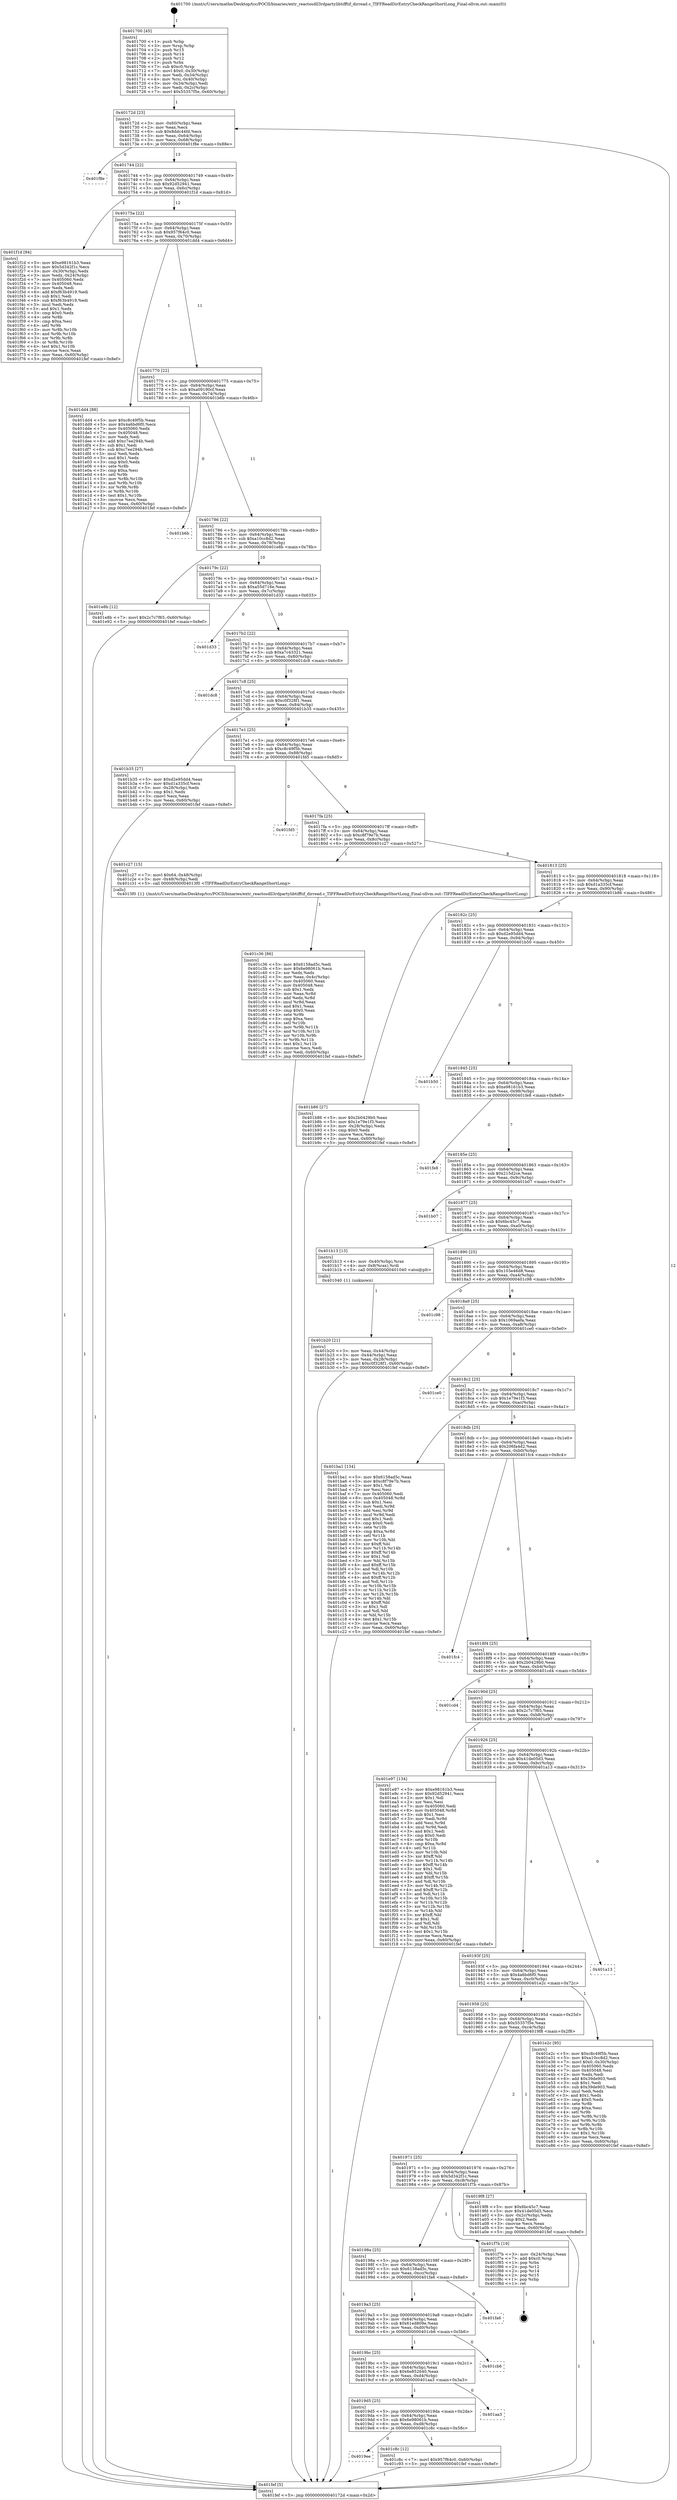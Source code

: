 digraph "0x401700" {
  label = "0x401700 (/mnt/c/Users/mathe/Desktop/tcc/POCII/binaries/extr_reactosdll3rdpartylibtifftif_dirread.c_TIFFReadDirEntryCheckRangeShortLong_Final-ollvm.out::main(0))"
  labelloc = "t"
  node[shape=record]

  Entry [label="",width=0.3,height=0.3,shape=circle,fillcolor=black,style=filled]
  "0x40172d" [label="{
     0x40172d [23]\l
     | [instrs]\l
     &nbsp;&nbsp;0x40172d \<+3\>: mov -0x60(%rbp),%eax\l
     &nbsp;&nbsp;0x401730 \<+2\>: mov %eax,%ecx\l
     &nbsp;&nbsp;0x401732 \<+6\>: sub $0x8ddc44fd,%ecx\l
     &nbsp;&nbsp;0x401738 \<+3\>: mov %eax,-0x64(%rbp)\l
     &nbsp;&nbsp;0x40173b \<+3\>: mov %ecx,-0x68(%rbp)\l
     &nbsp;&nbsp;0x40173e \<+6\>: je 0000000000401f8e \<main+0x88e\>\l
  }"]
  "0x401f8e" [label="{
     0x401f8e\l
  }", style=dashed]
  "0x401744" [label="{
     0x401744 [22]\l
     | [instrs]\l
     &nbsp;&nbsp;0x401744 \<+5\>: jmp 0000000000401749 \<main+0x49\>\l
     &nbsp;&nbsp;0x401749 \<+3\>: mov -0x64(%rbp),%eax\l
     &nbsp;&nbsp;0x40174c \<+5\>: sub $0x92d52941,%eax\l
     &nbsp;&nbsp;0x401751 \<+3\>: mov %eax,-0x6c(%rbp)\l
     &nbsp;&nbsp;0x401754 \<+6\>: je 0000000000401f1d \<main+0x81d\>\l
  }"]
  Exit [label="",width=0.3,height=0.3,shape=circle,fillcolor=black,style=filled,peripheries=2]
  "0x401f1d" [label="{
     0x401f1d [94]\l
     | [instrs]\l
     &nbsp;&nbsp;0x401f1d \<+5\>: mov $0xe98161b3,%eax\l
     &nbsp;&nbsp;0x401f22 \<+5\>: mov $0x5d342f1c,%ecx\l
     &nbsp;&nbsp;0x401f27 \<+3\>: mov -0x30(%rbp),%edx\l
     &nbsp;&nbsp;0x401f2a \<+3\>: mov %edx,-0x24(%rbp)\l
     &nbsp;&nbsp;0x401f2d \<+7\>: mov 0x405060,%edx\l
     &nbsp;&nbsp;0x401f34 \<+7\>: mov 0x405048,%esi\l
     &nbsp;&nbsp;0x401f3b \<+2\>: mov %edx,%edi\l
     &nbsp;&nbsp;0x401f3d \<+6\>: add $0xf63b4919,%edi\l
     &nbsp;&nbsp;0x401f43 \<+3\>: sub $0x1,%edi\l
     &nbsp;&nbsp;0x401f46 \<+6\>: sub $0xf63b4919,%edi\l
     &nbsp;&nbsp;0x401f4c \<+3\>: imul %edi,%edx\l
     &nbsp;&nbsp;0x401f4f \<+3\>: and $0x1,%edx\l
     &nbsp;&nbsp;0x401f52 \<+3\>: cmp $0x0,%edx\l
     &nbsp;&nbsp;0x401f55 \<+4\>: sete %r8b\l
     &nbsp;&nbsp;0x401f59 \<+3\>: cmp $0xa,%esi\l
     &nbsp;&nbsp;0x401f5c \<+4\>: setl %r9b\l
     &nbsp;&nbsp;0x401f60 \<+3\>: mov %r8b,%r10b\l
     &nbsp;&nbsp;0x401f63 \<+3\>: and %r9b,%r10b\l
     &nbsp;&nbsp;0x401f66 \<+3\>: xor %r9b,%r8b\l
     &nbsp;&nbsp;0x401f69 \<+3\>: or %r8b,%r10b\l
     &nbsp;&nbsp;0x401f6c \<+4\>: test $0x1,%r10b\l
     &nbsp;&nbsp;0x401f70 \<+3\>: cmovne %ecx,%eax\l
     &nbsp;&nbsp;0x401f73 \<+3\>: mov %eax,-0x60(%rbp)\l
     &nbsp;&nbsp;0x401f76 \<+5\>: jmp 0000000000401fef \<main+0x8ef\>\l
  }"]
  "0x40175a" [label="{
     0x40175a [22]\l
     | [instrs]\l
     &nbsp;&nbsp;0x40175a \<+5\>: jmp 000000000040175f \<main+0x5f\>\l
     &nbsp;&nbsp;0x40175f \<+3\>: mov -0x64(%rbp),%eax\l
     &nbsp;&nbsp;0x401762 \<+5\>: sub $0x957f64c0,%eax\l
     &nbsp;&nbsp;0x401767 \<+3\>: mov %eax,-0x70(%rbp)\l
     &nbsp;&nbsp;0x40176a \<+6\>: je 0000000000401dd4 \<main+0x6d4\>\l
  }"]
  "0x4019ee" [label="{
     0x4019ee\l
  }", style=dashed]
  "0x401dd4" [label="{
     0x401dd4 [88]\l
     | [instrs]\l
     &nbsp;&nbsp;0x401dd4 \<+5\>: mov $0xc8c49f5b,%eax\l
     &nbsp;&nbsp;0x401dd9 \<+5\>: mov $0x4a6bd6f0,%ecx\l
     &nbsp;&nbsp;0x401dde \<+7\>: mov 0x405060,%edx\l
     &nbsp;&nbsp;0x401de5 \<+7\>: mov 0x405048,%esi\l
     &nbsp;&nbsp;0x401dec \<+2\>: mov %edx,%edi\l
     &nbsp;&nbsp;0x401dee \<+6\>: add $0xc7ee294b,%edi\l
     &nbsp;&nbsp;0x401df4 \<+3\>: sub $0x1,%edi\l
     &nbsp;&nbsp;0x401df7 \<+6\>: sub $0xc7ee294b,%edi\l
     &nbsp;&nbsp;0x401dfd \<+3\>: imul %edi,%edx\l
     &nbsp;&nbsp;0x401e00 \<+3\>: and $0x1,%edx\l
     &nbsp;&nbsp;0x401e03 \<+3\>: cmp $0x0,%edx\l
     &nbsp;&nbsp;0x401e06 \<+4\>: sete %r8b\l
     &nbsp;&nbsp;0x401e0a \<+3\>: cmp $0xa,%esi\l
     &nbsp;&nbsp;0x401e0d \<+4\>: setl %r9b\l
     &nbsp;&nbsp;0x401e11 \<+3\>: mov %r8b,%r10b\l
     &nbsp;&nbsp;0x401e14 \<+3\>: and %r9b,%r10b\l
     &nbsp;&nbsp;0x401e17 \<+3\>: xor %r9b,%r8b\l
     &nbsp;&nbsp;0x401e1a \<+3\>: or %r8b,%r10b\l
     &nbsp;&nbsp;0x401e1d \<+4\>: test $0x1,%r10b\l
     &nbsp;&nbsp;0x401e21 \<+3\>: cmovne %ecx,%eax\l
     &nbsp;&nbsp;0x401e24 \<+3\>: mov %eax,-0x60(%rbp)\l
     &nbsp;&nbsp;0x401e27 \<+5\>: jmp 0000000000401fef \<main+0x8ef\>\l
  }"]
  "0x401770" [label="{
     0x401770 [22]\l
     | [instrs]\l
     &nbsp;&nbsp;0x401770 \<+5\>: jmp 0000000000401775 \<main+0x75\>\l
     &nbsp;&nbsp;0x401775 \<+3\>: mov -0x64(%rbp),%eax\l
     &nbsp;&nbsp;0x401778 \<+5\>: sub $0xa09190cf,%eax\l
     &nbsp;&nbsp;0x40177d \<+3\>: mov %eax,-0x74(%rbp)\l
     &nbsp;&nbsp;0x401780 \<+6\>: je 0000000000401b6b \<main+0x46b\>\l
  }"]
  "0x401c8c" [label="{
     0x401c8c [12]\l
     | [instrs]\l
     &nbsp;&nbsp;0x401c8c \<+7\>: movl $0x957f64c0,-0x60(%rbp)\l
     &nbsp;&nbsp;0x401c93 \<+5\>: jmp 0000000000401fef \<main+0x8ef\>\l
  }"]
  "0x401b6b" [label="{
     0x401b6b\l
  }", style=dashed]
  "0x401786" [label="{
     0x401786 [22]\l
     | [instrs]\l
     &nbsp;&nbsp;0x401786 \<+5\>: jmp 000000000040178b \<main+0x8b\>\l
     &nbsp;&nbsp;0x40178b \<+3\>: mov -0x64(%rbp),%eax\l
     &nbsp;&nbsp;0x40178e \<+5\>: sub $0xa10cc8d2,%eax\l
     &nbsp;&nbsp;0x401793 \<+3\>: mov %eax,-0x78(%rbp)\l
     &nbsp;&nbsp;0x401796 \<+6\>: je 0000000000401e8b \<main+0x78b\>\l
  }"]
  "0x4019d5" [label="{
     0x4019d5 [25]\l
     | [instrs]\l
     &nbsp;&nbsp;0x4019d5 \<+5\>: jmp 00000000004019da \<main+0x2da\>\l
     &nbsp;&nbsp;0x4019da \<+3\>: mov -0x64(%rbp),%eax\l
     &nbsp;&nbsp;0x4019dd \<+5\>: sub $0x6e98061b,%eax\l
     &nbsp;&nbsp;0x4019e2 \<+6\>: mov %eax,-0xd8(%rbp)\l
     &nbsp;&nbsp;0x4019e8 \<+6\>: je 0000000000401c8c \<main+0x58c\>\l
  }"]
  "0x401e8b" [label="{
     0x401e8b [12]\l
     | [instrs]\l
     &nbsp;&nbsp;0x401e8b \<+7\>: movl $0x2c7c7f65,-0x60(%rbp)\l
     &nbsp;&nbsp;0x401e92 \<+5\>: jmp 0000000000401fef \<main+0x8ef\>\l
  }"]
  "0x40179c" [label="{
     0x40179c [22]\l
     | [instrs]\l
     &nbsp;&nbsp;0x40179c \<+5\>: jmp 00000000004017a1 \<main+0xa1\>\l
     &nbsp;&nbsp;0x4017a1 \<+3\>: mov -0x64(%rbp),%eax\l
     &nbsp;&nbsp;0x4017a4 \<+5\>: sub $0xa55d716e,%eax\l
     &nbsp;&nbsp;0x4017a9 \<+3\>: mov %eax,-0x7c(%rbp)\l
     &nbsp;&nbsp;0x4017ac \<+6\>: je 0000000000401d33 \<main+0x633\>\l
  }"]
  "0x401aa3" [label="{
     0x401aa3\l
  }", style=dashed]
  "0x401d33" [label="{
     0x401d33\l
  }", style=dashed]
  "0x4017b2" [label="{
     0x4017b2 [22]\l
     | [instrs]\l
     &nbsp;&nbsp;0x4017b2 \<+5\>: jmp 00000000004017b7 \<main+0xb7\>\l
     &nbsp;&nbsp;0x4017b7 \<+3\>: mov -0x64(%rbp),%eax\l
     &nbsp;&nbsp;0x4017ba \<+5\>: sub $0xa7c43321,%eax\l
     &nbsp;&nbsp;0x4017bf \<+3\>: mov %eax,-0x80(%rbp)\l
     &nbsp;&nbsp;0x4017c2 \<+6\>: je 0000000000401dc8 \<main+0x6c8\>\l
  }"]
  "0x4019bc" [label="{
     0x4019bc [25]\l
     | [instrs]\l
     &nbsp;&nbsp;0x4019bc \<+5\>: jmp 00000000004019c1 \<main+0x2c1\>\l
     &nbsp;&nbsp;0x4019c1 \<+3\>: mov -0x64(%rbp),%eax\l
     &nbsp;&nbsp;0x4019c4 \<+5\>: sub $0x6e852640,%eax\l
     &nbsp;&nbsp;0x4019c9 \<+6\>: mov %eax,-0xd4(%rbp)\l
     &nbsp;&nbsp;0x4019cf \<+6\>: je 0000000000401aa3 \<main+0x3a3\>\l
  }"]
  "0x401dc8" [label="{
     0x401dc8\l
  }", style=dashed]
  "0x4017c8" [label="{
     0x4017c8 [25]\l
     | [instrs]\l
     &nbsp;&nbsp;0x4017c8 \<+5\>: jmp 00000000004017cd \<main+0xcd\>\l
     &nbsp;&nbsp;0x4017cd \<+3\>: mov -0x64(%rbp),%eax\l
     &nbsp;&nbsp;0x4017d0 \<+5\>: sub $0xc0f328f1,%eax\l
     &nbsp;&nbsp;0x4017d5 \<+6\>: mov %eax,-0x84(%rbp)\l
     &nbsp;&nbsp;0x4017db \<+6\>: je 0000000000401b35 \<main+0x435\>\l
  }"]
  "0x401cb6" [label="{
     0x401cb6\l
  }", style=dashed]
  "0x401b35" [label="{
     0x401b35 [27]\l
     | [instrs]\l
     &nbsp;&nbsp;0x401b35 \<+5\>: mov $0xd2e95dd4,%eax\l
     &nbsp;&nbsp;0x401b3a \<+5\>: mov $0xd1a335cf,%ecx\l
     &nbsp;&nbsp;0x401b3f \<+3\>: mov -0x28(%rbp),%edx\l
     &nbsp;&nbsp;0x401b42 \<+3\>: cmp $0x1,%edx\l
     &nbsp;&nbsp;0x401b45 \<+3\>: cmovl %ecx,%eax\l
     &nbsp;&nbsp;0x401b48 \<+3\>: mov %eax,-0x60(%rbp)\l
     &nbsp;&nbsp;0x401b4b \<+5\>: jmp 0000000000401fef \<main+0x8ef\>\l
  }"]
  "0x4017e1" [label="{
     0x4017e1 [25]\l
     | [instrs]\l
     &nbsp;&nbsp;0x4017e1 \<+5\>: jmp 00000000004017e6 \<main+0xe6\>\l
     &nbsp;&nbsp;0x4017e6 \<+3\>: mov -0x64(%rbp),%eax\l
     &nbsp;&nbsp;0x4017e9 \<+5\>: sub $0xc8c49f5b,%eax\l
     &nbsp;&nbsp;0x4017ee \<+6\>: mov %eax,-0x88(%rbp)\l
     &nbsp;&nbsp;0x4017f4 \<+6\>: je 0000000000401fd5 \<main+0x8d5\>\l
  }"]
  "0x4019a3" [label="{
     0x4019a3 [25]\l
     | [instrs]\l
     &nbsp;&nbsp;0x4019a3 \<+5\>: jmp 00000000004019a8 \<main+0x2a8\>\l
     &nbsp;&nbsp;0x4019a8 \<+3\>: mov -0x64(%rbp),%eax\l
     &nbsp;&nbsp;0x4019ab \<+5\>: sub $0x61ed809e,%eax\l
     &nbsp;&nbsp;0x4019b0 \<+6\>: mov %eax,-0xd0(%rbp)\l
     &nbsp;&nbsp;0x4019b6 \<+6\>: je 0000000000401cb6 \<main+0x5b6\>\l
  }"]
  "0x401fd5" [label="{
     0x401fd5\l
  }", style=dashed]
  "0x4017fa" [label="{
     0x4017fa [25]\l
     | [instrs]\l
     &nbsp;&nbsp;0x4017fa \<+5\>: jmp 00000000004017ff \<main+0xff\>\l
     &nbsp;&nbsp;0x4017ff \<+3\>: mov -0x64(%rbp),%eax\l
     &nbsp;&nbsp;0x401802 \<+5\>: sub $0xc8f79e7b,%eax\l
     &nbsp;&nbsp;0x401807 \<+6\>: mov %eax,-0x8c(%rbp)\l
     &nbsp;&nbsp;0x40180d \<+6\>: je 0000000000401c27 \<main+0x527\>\l
  }"]
  "0x401fa6" [label="{
     0x401fa6\l
  }", style=dashed]
  "0x401c27" [label="{
     0x401c27 [15]\l
     | [instrs]\l
     &nbsp;&nbsp;0x401c27 \<+7\>: movl $0x64,-0x48(%rbp)\l
     &nbsp;&nbsp;0x401c2e \<+3\>: mov -0x48(%rbp),%edi\l
     &nbsp;&nbsp;0x401c31 \<+5\>: call 00000000004013f0 \<TIFFReadDirEntryCheckRangeShortLong\>\l
     | [calls]\l
     &nbsp;&nbsp;0x4013f0 \{1\} (/mnt/c/Users/mathe/Desktop/tcc/POCII/binaries/extr_reactosdll3rdpartylibtifftif_dirread.c_TIFFReadDirEntryCheckRangeShortLong_Final-ollvm.out::TIFFReadDirEntryCheckRangeShortLong)\l
  }"]
  "0x401813" [label="{
     0x401813 [25]\l
     | [instrs]\l
     &nbsp;&nbsp;0x401813 \<+5\>: jmp 0000000000401818 \<main+0x118\>\l
     &nbsp;&nbsp;0x401818 \<+3\>: mov -0x64(%rbp),%eax\l
     &nbsp;&nbsp;0x40181b \<+5\>: sub $0xd1a335cf,%eax\l
     &nbsp;&nbsp;0x401820 \<+6\>: mov %eax,-0x90(%rbp)\l
     &nbsp;&nbsp;0x401826 \<+6\>: je 0000000000401b86 \<main+0x486\>\l
  }"]
  "0x40198a" [label="{
     0x40198a [25]\l
     | [instrs]\l
     &nbsp;&nbsp;0x40198a \<+5\>: jmp 000000000040198f \<main+0x28f\>\l
     &nbsp;&nbsp;0x40198f \<+3\>: mov -0x64(%rbp),%eax\l
     &nbsp;&nbsp;0x401992 \<+5\>: sub $0x6158ad5c,%eax\l
     &nbsp;&nbsp;0x401997 \<+6\>: mov %eax,-0xcc(%rbp)\l
     &nbsp;&nbsp;0x40199d \<+6\>: je 0000000000401fa6 \<main+0x8a6\>\l
  }"]
  "0x401b86" [label="{
     0x401b86 [27]\l
     | [instrs]\l
     &nbsp;&nbsp;0x401b86 \<+5\>: mov $0x2b0429b0,%eax\l
     &nbsp;&nbsp;0x401b8b \<+5\>: mov $0x1e79e1f3,%ecx\l
     &nbsp;&nbsp;0x401b90 \<+3\>: mov -0x28(%rbp),%edx\l
     &nbsp;&nbsp;0x401b93 \<+3\>: cmp $0x0,%edx\l
     &nbsp;&nbsp;0x401b96 \<+3\>: cmove %ecx,%eax\l
     &nbsp;&nbsp;0x401b99 \<+3\>: mov %eax,-0x60(%rbp)\l
     &nbsp;&nbsp;0x401b9c \<+5\>: jmp 0000000000401fef \<main+0x8ef\>\l
  }"]
  "0x40182c" [label="{
     0x40182c [25]\l
     | [instrs]\l
     &nbsp;&nbsp;0x40182c \<+5\>: jmp 0000000000401831 \<main+0x131\>\l
     &nbsp;&nbsp;0x401831 \<+3\>: mov -0x64(%rbp),%eax\l
     &nbsp;&nbsp;0x401834 \<+5\>: sub $0xd2e95dd4,%eax\l
     &nbsp;&nbsp;0x401839 \<+6\>: mov %eax,-0x94(%rbp)\l
     &nbsp;&nbsp;0x40183f \<+6\>: je 0000000000401b50 \<main+0x450\>\l
  }"]
  "0x401f7b" [label="{
     0x401f7b [19]\l
     | [instrs]\l
     &nbsp;&nbsp;0x401f7b \<+3\>: mov -0x24(%rbp),%eax\l
     &nbsp;&nbsp;0x401f7e \<+7\>: add $0xc0,%rsp\l
     &nbsp;&nbsp;0x401f85 \<+1\>: pop %rbx\l
     &nbsp;&nbsp;0x401f86 \<+2\>: pop %r12\l
     &nbsp;&nbsp;0x401f88 \<+2\>: pop %r14\l
     &nbsp;&nbsp;0x401f8a \<+2\>: pop %r15\l
     &nbsp;&nbsp;0x401f8c \<+1\>: pop %rbp\l
     &nbsp;&nbsp;0x401f8d \<+1\>: ret\l
  }"]
  "0x401b50" [label="{
     0x401b50\l
  }", style=dashed]
  "0x401845" [label="{
     0x401845 [25]\l
     | [instrs]\l
     &nbsp;&nbsp;0x401845 \<+5\>: jmp 000000000040184a \<main+0x14a\>\l
     &nbsp;&nbsp;0x40184a \<+3\>: mov -0x64(%rbp),%eax\l
     &nbsp;&nbsp;0x40184d \<+5\>: sub $0xe98161b3,%eax\l
     &nbsp;&nbsp;0x401852 \<+6\>: mov %eax,-0x98(%rbp)\l
     &nbsp;&nbsp;0x401858 \<+6\>: je 0000000000401fe8 \<main+0x8e8\>\l
  }"]
  "0x401c36" [label="{
     0x401c36 [86]\l
     | [instrs]\l
     &nbsp;&nbsp;0x401c36 \<+5\>: mov $0x6158ad5c,%edi\l
     &nbsp;&nbsp;0x401c3b \<+5\>: mov $0x6e98061b,%ecx\l
     &nbsp;&nbsp;0x401c40 \<+2\>: xor %edx,%edx\l
     &nbsp;&nbsp;0x401c42 \<+3\>: mov %eax,-0x4c(%rbp)\l
     &nbsp;&nbsp;0x401c45 \<+7\>: mov 0x405060,%eax\l
     &nbsp;&nbsp;0x401c4c \<+7\>: mov 0x405048,%esi\l
     &nbsp;&nbsp;0x401c53 \<+3\>: sub $0x1,%edx\l
     &nbsp;&nbsp;0x401c56 \<+3\>: mov %eax,%r8d\l
     &nbsp;&nbsp;0x401c59 \<+3\>: add %edx,%r8d\l
     &nbsp;&nbsp;0x401c5c \<+4\>: imul %r8d,%eax\l
     &nbsp;&nbsp;0x401c60 \<+3\>: and $0x1,%eax\l
     &nbsp;&nbsp;0x401c63 \<+3\>: cmp $0x0,%eax\l
     &nbsp;&nbsp;0x401c66 \<+4\>: sete %r9b\l
     &nbsp;&nbsp;0x401c6a \<+3\>: cmp $0xa,%esi\l
     &nbsp;&nbsp;0x401c6d \<+4\>: setl %r10b\l
     &nbsp;&nbsp;0x401c71 \<+3\>: mov %r9b,%r11b\l
     &nbsp;&nbsp;0x401c74 \<+3\>: and %r10b,%r11b\l
     &nbsp;&nbsp;0x401c77 \<+3\>: xor %r10b,%r9b\l
     &nbsp;&nbsp;0x401c7a \<+3\>: or %r9b,%r11b\l
     &nbsp;&nbsp;0x401c7d \<+4\>: test $0x1,%r11b\l
     &nbsp;&nbsp;0x401c81 \<+3\>: cmovne %ecx,%edi\l
     &nbsp;&nbsp;0x401c84 \<+3\>: mov %edi,-0x60(%rbp)\l
     &nbsp;&nbsp;0x401c87 \<+5\>: jmp 0000000000401fef \<main+0x8ef\>\l
  }"]
  "0x401fe8" [label="{
     0x401fe8\l
  }", style=dashed]
  "0x40185e" [label="{
     0x40185e [25]\l
     | [instrs]\l
     &nbsp;&nbsp;0x40185e \<+5\>: jmp 0000000000401863 \<main+0x163\>\l
     &nbsp;&nbsp;0x401863 \<+3\>: mov -0x64(%rbp),%eax\l
     &nbsp;&nbsp;0x401866 \<+5\>: sub $0x215d2ce,%eax\l
     &nbsp;&nbsp;0x40186b \<+6\>: mov %eax,-0x9c(%rbp)\l
     &nbsp;&nbsp;0x401871 \<+6\>: je 0000000000401b07 \<main+0x407\>\l
  }"]
  "0x401b20" [label="{
     0x401b20 [21]\l
     | [instrs]\l
     &nbsp;&nbsp;0x401b20 \<+3\>: mov %eax,-0x44(%rbp)\l
     &nbsp;&nbsp;0x401b23 \<+3\>: mov -0x44(%rbp),%eax\l
     &nbsp;&nbsp;0x401b26 \<+3\>: mov %eax,-0x28(%rbp)\l
     &nbsp;&nbsp;0x401b29 \<+7\>: movl $0xc0f328f1,-0x60(%rbp)\l
     &nbsp;&nbsp;0x401b30 \<+5\>: jmp 0000000000401fef \<main+0x8ef\>\l
  }"]
  "0x401b07" [label="{
     0x401b07\l
  }", style=dashed]
  "0x401877" [label="{
     0x401877 [25]\l
     | [instrs]\l
     &nbsp;&nbsp;0x401877 \<+5\>: jmp 000000000040187c \<main+0x17c\>\l
     &nbsp;&nbsp;0x40187c \<+3\>: mov -0x64(%rbp),%eax\l
     &nbsp;&nbsp;0x40187f \<+5\>: sub $0x6bc45c7,%eax\l
     &nbsp;&nbsp;0x401884 \<+6\>: mov %eax,-0xa0(%rbp)\l
     &nbsp;&nbsp;0x40188a \<+6\>: je 0000000000401b13 \<main+0x413\>\l
  }"]
  "0x401700" [label="{
     0x401700 [45]\l
     | [instrs]\l
     &nbsp;&nbsp;0x401700 \<+1\>: push %rbp\l
     &nbsp;&nbsp;0x401701 \<+3\>: mov %rsp,%rbp\l
     &nbsp;&nbsp;0x401704 \<+2\>: push %r15\l
     &nbsp;&nbsp;0x401706 \<+2\>: push %r14\l
     &nbsp;&nbsp;0x401708 \<+2\>: push %r12\l
     &nbsp;&nbsp;0x40170a \<+1\>: push %rbx\l
     &nbsp;&nbsp;0x40170b \<+7\>: sub $0xc0,%rsp\l
     &nbsp;&nbsp;0x401712 \<+7\>: movl $0x0,-0x30(%rbp)\l
     &nbsp;&nbsp;0x401719 \<+3\>: mov %edi,-0x34(%rbp)\l
     &nbsp;&nbsp;0x40171c \<+4\>: mov %rsi,-0x40(%rbp)\l
     &nbsp;&nbsp;0x401720 \<+3\>: mov -0x34(%rbp),%edi\l
     &nbsp;&nbsp;0x401723 \<+3\>: mov %edi,-0x2c(%rbp)\l
     &nbsp;&nbsp;0x401726 \<+7\>: movl $0x55357f5e,-0x60(%rbp)\l
  }"]
  "0x401b13" [label="{
     0x401b13 [13]\l
     | [instrs]\l
     &nbsp;&nbsp;0x401b13 \<+4\>: mov -0x40(%rbp),%rax\l
     &nbsp;&nbsp;0x401b17 \<+4\>: mov 0x8(%rax),%rdi\l
     &nbsp;&nbsp;0x401b1b \<+5\>: call 0000000000401040 \<atoi@plt\>\l
     | [calls]\l
     &nbsp;&nbsp;0x401040 \{1\} (unknown)\l
  }"]
  "0x401890" [label="{
     0x401890 [25]\l
     | [instrs]\l
     &nbsp;&nbsp;0x401890 \<+5\>: jmp 0000000000401895 \<main+0x195\>\l
     &nbsp;&nbsp;0x401895 \<+3\>: mov -0x64(%rbp),%eax\l
     &nbsp;&nbsp;0x401898 \<+5\>: sub $0x103e46d8,%eax\l
     &nbsp;&nbsp;0x40189d \<+6\>: mov %eax,-0xa4(%rbp)\l
     &nbsp;&nbsp;0x4018a3 \<+6\>: je 0000000000401c98 \<main+0x598\>\l
  }"]
  "0x401fef" [label="{
     0x401fef [5]\l
     | [instrs]\l
     &nbsp;&nbsp;0x401fef \<+5\>: jmp 000000000040172d \<main+0x2d\>\l
  }"]
  "0x401c98" [label="{
     0x401c98\l
  }", style=dashed]
  "0x4018a9" [label="{
     0x4018a9 [25]\l
     | [instrs]\l
     &nbsp;&nbsp;0x4018a9 \<+5\>: jmp 00000000004018ae \<main+0x1ae\>\l
     &nbsp;&nbsp;0x4018ae \<+3\>: mov -0x64(%rbp),%eax\l
     &nbsp;&nbsp;0x4018b1 \<+5\>: sub $0x1069aefa,%eax\l
     &nbsp;&nbsp;0x4018b6 \<+6\>: mov %eax,-0xa8(%rbp)\l
     &nbsp;&nbsp;0x4018bc \<+6\>: je 0000000000401ce0 \<main+0x5e0\>\l
  }"]
  "0x401971" [label="{
     0x401971 [25]\l
     | [instrs]\l
     &nbsp;&nbsp;0x401971 \<+5\>: jmp 0000000000401976 \<main+0x276\>\l
     &nbsp;&nbsp;0x401976 \<+3\>: mov -0x64(%rbp),%eax\l
     &nbsp;&nbsp;0x401979 \<+5\>: sub $0x5d342f1c,%eax\l
     &nbsp;&nbsp;0x40197e \<+6\>: mov %eax,-0xc8(%rbp)\l
     &nbsp;&nbsp;0x401984 \<+6\>: je 0000000000401f7b \<main+0x87b\>\l
  }"]
  "0x401ce0" [label="{
     0x401ce0\l
  }", style=dashed]
  "0x4018c2" [label="{
     0x4018c2 [25]\l
     | [instrs]\l
     &nbsp;&nbsp;0x4018c2 \<+5\>: jmp 00000000004018c7 \<main+0x1c7\>\l
     &nbsp;&nbsp;0x4018c7 \<+3\>: mov -0x64(%rbp),%eax\l
     &nbsp;&nbsp;0x4018ca \<+5\>: sub $0x1e79e1f3,%eax\l
     &nbsp;&nbsp;0x4018cf \<+6\>: mov %eax,-0xac(%rbp)\l
     &nbsp;&nbsp;0x4018d5 \<+6\>: je 0000000000401ba1 \<main+0x4a1\>\l
  }"]
  "0x4019f8" [label="{
     0x4019f8 [27]\l
     | [instrs]\l
     &nbsp;&nbsp;0x4019f8 \<+5\>: mov $0x6bc45c7,%eax\l
     &nbsp;&nbsp;0x4019fd \<+5\>: mov $0x41de05d3,%ecx\l
     &nbsp;&nbsp;0x401a02 \<+3\>: mov -0x2c(%rbp),%edx\l
     &nbsp;&nbsp;0x401a05 \<+3\>: cmp $0x2,%edx\l
     &nbsp;&nbsp;0x401a08 \<+3\>: cmovne %ecx,%eax\l
     &nbsp;&nbsp;0x401a0b \<+3\>: mov %eax,-0x60(%rbp)\l
     &nbsp;&nbsp;0x401a0e \<+5\>: jmp 0000000000401fef \<main+0x8ef\>\l
  }"]
  "0x401ba1" [label="{
     0x401ba1 [134]\l
     | [instrs]\l
     &nbsp;&nbsp;0x401ba1 \<+5\>: mov $0x6158ad5c,%eax\l
     &nbsp;&nbsp;0x401ba6 \<+5\>: mov $0xc8f79e7b,%ecx\l
     &nbsp;&nbsp;0x401bab \<+2\>: mov $0x1,%dl\l
     &nbsp;&nbsp;0x401bad \<+2\>: xor %esi,%esi\l
     &nbsp;&nbsp;0x401baf \<+7\>: mov 0x405060,%edi\l
     &nbsp;&nbsp;0x401bb6 \<+8\>: mov 0x405048,%r8d\l
     &nbsp;&nbsp;0x401bbe \<+3\>: sub $0x1,%esi\l
     &nbsp;&nbsp;0x401bc1 \<+3\>: mov %edi,%r9d\l
     &nbsp;&nbsp;0x401bc4 \<+3\>: add %esi,%r9d\l
     &nbsp;&nbsp;0x401bc7 \<+4\>: imul %r9d,%edi\l
     &nbsp;&nbsp;0x401bcb \<+3\>: and $0x1,%edi\l
     &nbsp;&nbsp;0x401bce \<+3\>: cmp $0x0,%edi\l
     &nbsp;&nbsp;0x401bd1 \<+4\>: sete %r10b\l
     &nbsp;&nbsp;0x401bd5 \<+4\>: cmp $0xa,%r8d\l
     &nbsp;&nbsp;0x401bd9 \<+4\>: setl %r11b\l
     &nbsp;&nbsp;0x401bdd \<+3\>: mov %r10b,%bl\l
     &nbsp;&nbsp;0x401be0 \<+3\>: xor $0xff,%bl\l
     &nbsp;&nbsp;0x401be3 \<+3\>: mov %r11b,%r14b\l
     &nbsp;&nbsp;0x401be6 \<+4\>: xor $0xff,%r14b\l
     &nbsp;&nbsp;0x401bea \<+3\>: xor $0x1,%dl\l
     &nbsp;&nbsp;0x401bed \<+3\>: mov %bl,%r15b\l
     &nbsp;&nbsp;0x401bf0 \<+4\>: and $0xff,%r15b\l
     &nbsp;&nbsp;0x401bf4 \<+3\>: and %dl,%r10b\l
     &nbsp;&nbsp;0x401bf7 \<+3\>: mov %r14b,%r12b\l
     &nbsp;&nbsp;0x401bfa \<+4\>: and $0xff,%r12b\l
     &nbsp;&nbsp;0x401bfe \<+3\>: and %dl,%r11b\l
     &nbsp;&nbsp;0x401c01 \<+3\>: or %r10b,%r15b\l
     &nbsp;&nbsp;0x401c04 \<+3\>: or %r11b,%r12b\l
     &nbsp;&nbsp;0x401c07 \<+3\>: xor %r12b,%r15b\l
     &nbsp;&nbsp;0x401c0a \<+3\>: or %r14b,%bl\l
     &nbsp;&nbsp;0x401c0d \<+3\>: xor $0xff,%bl\l
     &nbsp;&nbsp;0x401c10 \<+3\>: or $0x1,%dl\l
     &nbsp;&nbsp;0x401c13 \<+2\>: and %dl,%bl\l
     &nbsp;&nbsp;0x401c15 \<+3\>: or %bl,%r15b\l
     &nbsp;&nbsp;0x401c18 \<+4\>: test $0x1,%r15b\l
     &nbsp;&nbsp;0x401c1c \<+3\>: cmovne %ecx,%eax\l
     &nbsp;&nbsp;0x401c1f \<+3\>: mov %eax,-0x60(%rbp)\l
     &nbsp;&nbsp;0x401c22 \<+5\>: jmp 0000000000401fef \<main+0x8ef\>\l
  }"]
  "0x4018db" [label="{
     0x4018db [25]\l
     | [instrs]\l
     &nbsp;&nbsp;0x4018db \<+5\>: jmp 00000000004018e0 \<main+0x1e0\>\l
     &nbsp;&nbsp;0x4018e0 \<+3\>: mov -0x64(%rbp),%eax\l
     &nbsp;&nbsp;0x4018e3 \<+5\>: sub $0x206fa4d2,%eax\l
     &nbsp;&nbsp;0x4018e8 \<+6\>: mov %eax,-0xb0(%rbp)\l
     &nbsp;&nbsp;0x4018ee \<+6\>: je 0000000000401fc4 \<main+0x8c4\>\l
  }"]
  "0x401958" [label="{
     0x401958 [25]\l
     | [instrs]\l
     &nbsp;&nbsp;0x401958 \<+5\>: jmp 000000000040195d \<main+0x25d\>\l
     &nbsp;&nbsp;0x40195d \<+3\>: mov -0x64(%rbp),%eax\l
     &nbsp;&nbsp;0x401960 \<+5\>: sub $0x55357f5e,%eax\l
     &nbsp;&nbsp;0x401965 \<+6\>: mov %eax,-0xc4(%rbp)\l
     &nbsp;&nbsp;0x40196b \<+6\>: je 00000000004019f8 \<main+0x2f8\>\l
  }"]
  "0x401fc4" [label="{
     0x401fc4\l
  }", style=dashed]
  "0x4018f4" [label="{
     0x4018f4 [25]\l
     | [instrs]\l
     &nbsp;&nbsp;0x4018f4 \<+5\>: jmp 00000000004018f9 \<main+0x1f9\>\l
     &nbsp;&nbsp;0x4018f9 \<+3\>: mov -0x64(%rbp),%eax\l
     &nbsp;&nbsp;0x4018fc \<+5\>: sub $0x2b0429b0,%eax\l
     &nbsp;&nbsp;0x401901 \<+6\>: mov %eax,-0xb4(%rbp)\l
     &nbsp;&nbsp;0x401907 \<+6\>: je 0000000000401cd4 \<main+0x5d4\>\l
  }"]
  "0x401e2c" [label="{
     0x401e2c [95]\l
     | [instrs]\l
     &nbsp;&nbsp;0x401e2c \<+5\>: mov $0xc8c49f5b,%eax\l
     &nbsp;&nbsp;0x401e31 \<+5\>: mov $0xa10cc8d2,%ecx\l
     &nbsp;&nbsp;0x401e36 \<+7\>: movl $0x0,-0x30(%rbp)\l
     &nbsp;&nbsp;0x401e3d \<+7\>: mov 0x405060,%edx\l
     &nbsp;&nbsp;0x401e44 \<+7\>: mov 0x405048,%esi\l
     &nbsp;&nbsp;0x401e4b \<+2\>: mov %edx,%edi\l
     &nbsp;&nbsp;0x401e4d \<+6\>: add $0x39de903,%edi\l
     &nbsp;&nbsp;0x401e53 \<+3\>: sub $0x1,%edi\l
     &nbsp;&nbsp;0x401e56 \<+6\>: sub $0x39de903,%edi\l
     &nbsp;&nbsp;0x401e5c \<+3\>: imul %edi,%edx\l
     &nbsp;&nbsp;0x401e5f \<+3\>: and $0x1,%edx\l
     &nbsp;&nbsp;0x401e62 \<+3\>: cmp $0x0,%edx\l
     &nbsp;&nbsp;0x401e65 \<+4\>: sete %r8b\l
     &nbsp;&nbsp;0x401e69 \<+3\>: cmp $0xa,%esi\l
     &nbsp;&nbsp;0x401e6c \<+4\>: setl %r9b\l
     &nbsp;&nbsp;0x401e70 \<+3\>: mov %r8b,%r10b\l
     &nbsp;&nbsp;0x401e73 \<+3\>: and %r9b,%r10b\l
     &nbsp;&nbsp;0x401e76 \<+3\>: xor %r9b,%r8b\l
     &nbsp;&nbsp;0x401e79 \<+3\>: or %r8b,%r10b\l
     &nbsp;&nbsp;0x401e7c \<+4\>: test $0x1,%r10b\l
     &nbsp;&nbsp;0x401e80 \<+3\>: cmovne %ecx,%eax\l
     &nbsp;&nbsp;0x401e83 \<+3\>: mov %eax,-0x60(%rbp)\l
     &nbsp;&nbsp;0x401e86 \<+5\>: jmp 0000000000401fef \<main+0x8ef\>\l
  }"]
  "0x401cd4" [label="{
     0x401cd4\l
  }", style=dashed]
  "0x40190d" [label="{
     0x40190d [25]\l
     | [instrs]\l
     &nbsp;&nbsp;0x40190d \<+5\>: jmp 0000000000401912 \<main+0x212\>\l
     &nbsp;&nbsp;0x401912 \<+3\>: mov -0x64(%rbp),%eax\l
     &nbsp;&nbsp;0x401915 \<+5\>: sub $0x2c7c7f65,%eax\l
     &nbsp;&nbsp;0x40191a \<+6\>: mov %eax,-0xb8(%rbp)\l
     &nbsp;&nbsp;0x401920 \<+6\>: je 0000000000401e97 \<main+0x797\>\l
  }"]
  "0x40193f" [label="{
     0x40193f [25]\l
     | [instrs]\l
     &nbsp;&nbsp;0x40193f \<+5\>: jmp 0000000000401944 \<main+0x244\>\l
     &nbsp;&nbsp;0x401944 \<+3\>: mov -0x64(%rbp),%eax\l
     &nbsp;&nbsp;0x401947 \<+5\>: sub $0x4a6bd6f0,%eax\l
     &nbsp;&nbsp;0x40194c \<+6\>: mov %eax,-0xc0(%rbp)\l
     &nbsp;&nbsp;0x401952 \<+6\>: je 0000000000401e2c \<main+0x72c\>\l
  }"]
  "0x401e97" [label="{
     0x401e97 [134]\l
     | [instrs]\l
     &nbsp;&nbsp;0x401e97 \<+5\>: mov $0xe98161b3,%eax\l
     &nbsp;&nbsp;0x401e9c \<+5\>: mov $0x92d52941,%ecx\l
     &nbsp;&nbsp;0x401ea1 \<+2\>: mov $0x1,%dl\l
     &nbsp;&nbsp;0x401ea3 \<+2\>: xor %esi,%esi\l
     &nbsp;&nbsp;0x401ea5 \<+7\>: mov 0x405060,%edi\l
     &nbsp;&nbsp;0x401eac \<+8\>: mov 0x405048,%r8d\l
     &nbsp;&nbsp;0x401eb4 \<+3\>: sub $0x1,%esi\l
     &nbsp;&nbsp;0x401eb7 \<+3\>: mov %edi,%r9d\l
     &nbsp;&nbsp;0x401eba \<+3\>: add %esi,%r9d\l
     &nbsp;&nbsp;0x401ebd \<+4\>: imul %r9d,%edi\l
     &nbsp;&nbsp;0x401ec1 \<+3\>: and $0x1,%edi\l
     &nbsp;&nbsp;0x401ec4 \<+3\>: cmp $0x0,%edi\l
     &nbsp;&nbsp;0x401ec7 \<+4\>: sete %r10b\l
     &nbsp;&nbsp;0x401ecb \<+4\>: cmp $0xa,%r8d\l
     &nbsp;&nbsp;0x401ecf \<+4\>: setl %r11b\l
     &nbsp;&nbsp;0x401ed3 \<+3\>: mov %r10b,%bl\l
     &nbsp;&nbsp;0x401ed6 \<+3\>: xor $0xff,%bl\l
     &nbsp;&nbsp;0x401ed9 \<+3\>: mov %r11b,%r14b\l
     &nbsp;&nbsp;0x401edc \<+4\>: xor $0xff,%r14b\l
     &nbsp;&nbsp;0x401ee0 \<+3\>: xor $0x1,%dl\l
     &nbsp;&nbsp;0x401ee3 \<+3\>: mov %bl,%r15b\l
     &nbsp;&nbsp;0x401ee6 \<+4\>: and $0xff,%r15b\l
     &nbsp;&nbsp;0x401eea \<+3\>: and %dl,%r10b\l
     &nbsp;&nbsp;0x401eed \<+3\>: mov %r14b,%r12b\l
     &nbsp;&nbsp;0x401ef0 \<+4\>: and $0xff,%r12b\l
     &nbsp;&nbsp;0x401ef4 \<+3\>: and %dl,%r11b\l
     &nbsp;&nbsp;0x401ef7 \<+3\>: or %r10b,%r15b\l
     &nbsp;&nbsp;0x401efa \<+3\>: or %r11b,%r12b\l
     &nbsp;&nbsp;0x401efd \<+3\>: xor %r12b,%r15b\l
     &nbsp;&nbsp;0x401f00 \<+3\>: or %r14b,%bl\l
     &nbsp;&nbsp;0x401f03 \<+3\>: xor $0xff,%bl\l
     &nbsp;&nbsp;0x401f06 \<+3\>: or $0x1,%dl\l
     &nbsp;&nbsp;0x401f09 \<+2\>: and %dl,%bl\l
     &nbsp;&nbsp;0x401f0b \<+3\>: or %bl,%r15b\l
     &nbsp;&nbsp;0x401f0e \<+4\>: test $0x1,%r15b\l
     &nbsp;&nbsp;0x401f12 \<+3\>: cmovne %ecx,%eax\l
     &nbsp;&nbsp;0x401f15 \<+3\>: mov %eax,-0x60(%rbp)\l
     &nbsp;&nbsp;0x401f18 \<+5\>: jmp 0000000000401fef \<main+0x8ef\>\l
  }"]
  "0x401926" [label="{
     0x401926 [25]\l
     | [instrs]\l
     &nbsp;&nbsp;0x401926 \<+5\>: jmp 000000000040192b \<main+0x22b\>\l
     &nbsp;&nbsp;0x40192b \<+3\>: mov -0x64(%rbp),%eax\l
     &nbsp;&nbsp;0x40192e \<+5\>: sub $0x41de05d3,%eax\l
     &nbsp;&nbsp;0x401933 \<+6\>: mov %eax,-0xbc(%rbp)\l
     &nbsp;&nbsp;0x401939 \<+6\>: je 0000000000401a13 \<main+0x313\>\l
  }"]
  "0x401a13" [label="{
     0x401a13\l
  }", style=dashed]
  Entry -> "0x401700" [label=" 1"]
  "0x40172d" -> "0x401f8e" [label=" 0"]
  "0x40172d" -> "0x401744" [label=" 13"]
  "0x401f7b" -> Exit [label=" 1"]
  "0x401744" -> "0x401f1d" [label=" 1"]
  "0x401744" -> "0x40175a" [label=" 12"]
  "0x401f1d" -> "0x401fef" [label=" 1"]
  "0x40175a" -> "0x401dd4" [label=" 1"]
  "0x40175a" -> "0x401770" [label=" 11"]
  "0x401e97" -> "0x401fef" [label=" 1"]
  "0x401770" -> "0x401b6b" [label=" 0"]
  "0x401770" -> "0x401786" [label=" 11"]
  "0x401e8b" -> "0x401fef" [label=" 1"]
  "0x401786" -> "0x401e8b" [label=" 1"]
  "0x401786" -> "0x40179c" [label=" 10"]
  "0x401dd4" -> "0x401fef" [label=" 1"]
  "0x40179c" -> "0x401d33" [label=" 0"]
  "0x40179c" -> "0x4017b2" [label=" 10"]
  "0x401c8c" -> "0x401fef" [label=" 1"]
  "0x4017b2" -> "0x401dc8" [label=" 0"]
  "0x4017b2" -> "0x4017c8" [label=" 10"]
  "0x4019d5" -> "0x401c8c" [label=" 1"]
  "0x4017c8" -> "0x401b35" [label=" 1"]
  "0x4017c8" -> "0x4017e1" [label=" 9"]
  "0x401e2c" -> "0x401fef" [label=" 1"]
  "0x4017e1" -> "0x401fd5" [label=" 0"]
  "0x4017e1" -> "0x4017fa" [label=" 9"]
  "0x4019bc" -> "0x401aa3" [label=" 0"]
  "0x4017fa" -> "0x401c27" [label=" 1"]
  "0x4017fa" -> "0x401813" [label=" 8"]
  "0x4019d5" -> "0x4019ee" [label=" 0"]
  "0x401813" -> "0x401b86" [label=" 1"]
  "0x401813" -> "0x40182c" [label=" 7"]
  "0x4019a3" -> "0x401cb6" [label=" 0"]
  "0x40182c" -> "0x401b50" [label=" 0"]
  "0x40182c" -> "0x401845" [label=" 7"]
  "0x4019bc" -> "0x4019d5" [label=" 1"]
  "0x401845" -> "0x401fe8" [label=" 0"]
  "0x401845" -> "0x40185e" [label=" 7"]
  "0x40198a" -> "0x401fa6" [label=" 0"]
  "0x40185e" -> "0x401b07" [label=" 0"]
  "0x40185e" -> "0x401877" [label=" 7"]
  "0x4019a3" -> "0x4019bc" [label=" 1"]
  "0x401877" -> "0x401b13" [label=" 1"]
  "0x401877" -> "0x401890" [label=" 6"]
  "0x401971" -> "0x40198a" [label=" 1"]
  "0x401890" -> "0x401c98" [label=" 0"]
  "0x401890" -> "0x4018a9" [label=" 6"]
  "0x401971" -> "0x401f7b" [label=" 1"]
  "0x4018a9" -> "0x401ce0" [label=" 0"]
  "0x4018a9" -> "0x4018c2" [label=" 6"]
  "0x40198a" -> "0x4019a3" [label=" 1"]
  "0x4018c2" -> "0x401ba1" [label=" 1"]
  "0x4018c2" -> "0x4018db" [label=" 5"]
  "0x401c36" -> "0x401fef" [label=" 1"]
  "0x4018db" -> "0x401fc4" [label=" 0"]
  "0x4018db" -> "0x4018f4" [label=" 5"]
  "0x401ba1" -> "0x401fef" [label=" 1"]
  "0x4018f4" -> "0x401cd4" [label=" 0"]
  "0x4018f4" -> "0x40190d" [label=" 5"]
  "0x401b86" -> "0x401fef" [label=" 1"]
  "0x40190d" -> "0x401e97" [label=" 1"]
  "0x40190d" -> "0x401926" [label=" 4"]
  "0x401b20" -> "0x401fef" [label=" 1"]
  "0x401926" -> "0x401a13" [label=" 0"]
  "0x401926" -> "0x40193f" [label=" 4"]
  "0x401b35" -> "0x401fef" [label=" 1"]
  "0x40193f" -> "0x401e2c" [label=" 1"]
  "0x40193f" -> "0x401958" [label=" 3"]
  "0x401c27" -> "0x401c36" [label=" 1"]
  "0x401958" -> "0x4019f8" [label=" 1"]
  "0x401958" -> "0x401971" [label=" 2"]
  "0x4019f8" -> "0x401fef" [label=" 1"]
  "0x401700" -> "0x40172d" [label=" 1"]
  "0x401fef" -> "0x40172d" [label=" 12"]
  "0x401b13" -> "0x401b20" [label=" 1"]
}
